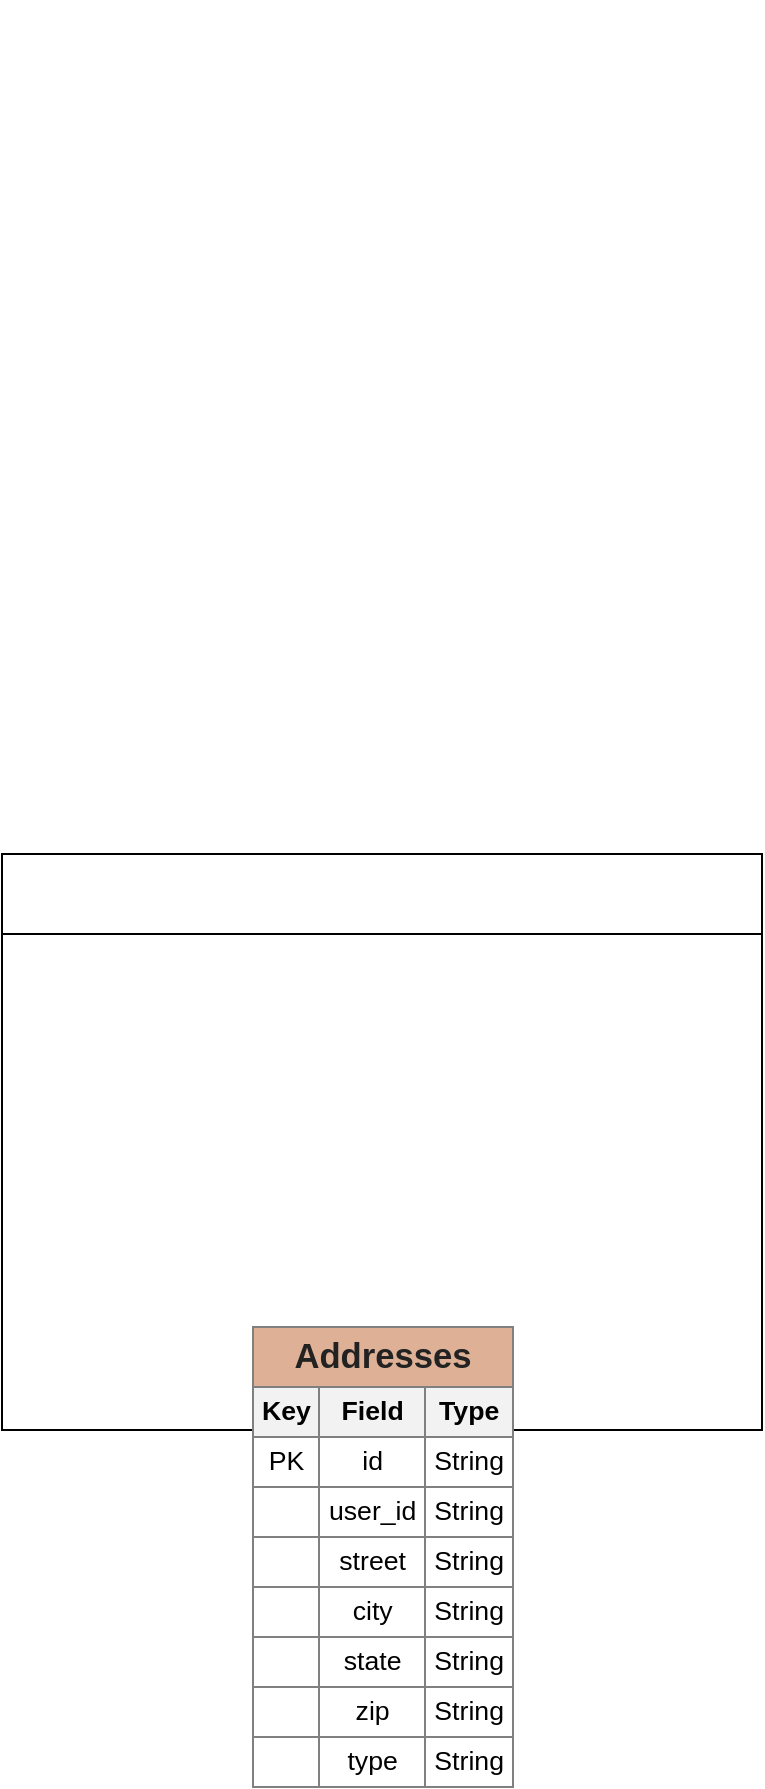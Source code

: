 <?xml version='1.0' encoding='utf-8'?>
<mxfile><diagram name="ERD"><mxGraphModel><root><mxCell id="0" /><mxCell id="1" parent="0" /><mxCell id="100" value="&#10;&lt;div&gt;&#10;  &lt;table border=&quot;1&quot; cellpadding=&quot;4&quot; cellspacing=&quot;0&quot; style=&quot;border-collapse:collapse; font-size:10pt;&quot;&gt;&#10;    &lt;tr style=&quot;background:#DEB197; color:#222;&quot;&gt;&#10;      &lt;th colspan=&quot;3&quot; style=&quot;font-size:13pt; font-weight:bold; text-align:center;&quot;&gt;Addresses&lt;/th&gt;&#10;    &lt;/tr&gt;&#10;    &lt;tr style=&quot;background:#F2F2F2;&quot;&gt;&#10;      &lt;th style=&quot;font-weight:bold;&quot;&gt;Key&lt;/th&gt;&#10;      &lt;th style=&quot;font-weight:bold;&quot;&gt;Field&lt;/th&gt;&#10;      &lt;th style=&quot;font-weight:bold;&quot;&gt;Type&lt;/th&gt;&#10;    &lt;/tr&gt;&#10;&lt;tr&gt;&#10;&lt;td&gt;PK&lt;/td&gt;&#10;&lt;td&gt;id&lt;/td&gt;&#10;&lt;td&gt;String&lt;/td&gt;&#10;&lt;/tr&gt;&#10;&lt;tr&gt;&#10;&lt;td&gt;&lt;/td&gt;&#10;&lt;td&gt;user_id&lt;/td&gt;&#10;&lt;td&gt;String&lt;/td&gt;&#10;&lt;/tr&gt;&#10;&lt;tr&gt;&#10;&lt;td&gt;&lt;/td&gt;&#10;&lt;td&gt;street&lt;/td&gt;&#10;&lt;td&gt;String&lt;/td&gt;&#10;&lt;/tr&gt;&#10;&lt;tr&gt;&#10;&lt;td&gt;&lt;/td&gt;&#10;&lt;td&gt;city&lt;/td&gt;&#10;&lt;td&gt;String&lt;/td&gt;&#10;&lt;/tr&gt;&#10;&lt;tr&gt;&#10;&lt;td&gt;&lt;/td&gt;&#10;&lt;td&gt;state&lt;/td&gt;&#10;&lt;td&gt;String&lt;/td&gt;&#10;&lt;/tr&gt;&#10;&lt;tr&gt;&#10;&lt;td&gt;&lt;/td&gt;&#10;&lt;td&gt;zip&lt;/td&gt;&#10;&lt;td&gt;String&lt;/td&gt;&#10;&lt;/tr&gt;&#10;&lt;tr&gt;&#10;&lt;td&gt;&lt;/td&gt;&#10;&lt;td&gt;type&lt;/td&gt;&#10;&lt;td&gt;String&lt;/td&gt;&#10;&lt;/tr&gt;&#10;&lt;/table&gt;&lt;/div&gt;" style="shape=swimlane;html=1;" vertex="1" parent="1"><mxGeometry x="20" y="50" width="380" height="288" as="geometry" /></mxCell></root></mxGraphModel></diagram></mxfile>